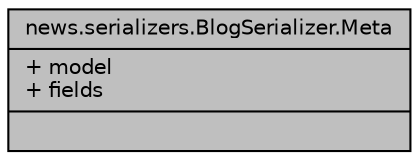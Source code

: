 digraph "news.serializers.BlogSerializer.Meta"
{
  edge [fontname="Helvetica",fontsize="10",labelfontname="Helvetica",labelfontsize="10"];
  node [fontname="Helvetica",fontsize="10",shape=record];
  Node1 [label="{news.serializers.BlogSerializer.Meta\n|+ model\l+ fields\l|}",height=0.2,width=0.4,color="black", fillcolor="grey75", style="filled", fontcolor="black"];
}
